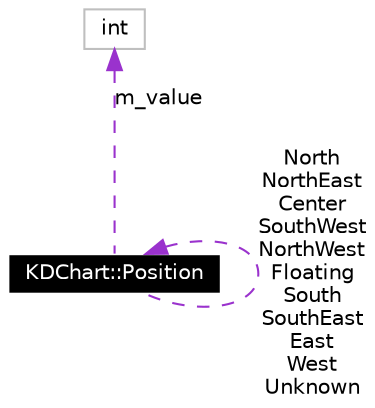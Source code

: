 digraph G
{
  edge [fontname="Helvetica",fontsize=10,labelfontname="Helvetica",labelfontsize=10];
  node [fontname="Helvetica",fontsize=10,shape=record];
  Node523 [label="KDChart::Position",height=0.2,width=0.4,color="white", fillcolor="black", style="filled" fontcolor="white"];
  Node524 -> Node523 [dir=back,color="darkorchid3",fontsize=10,style="dashed",label="m_value",fontname="Helvetica"];
  Node524 [label="int",height=0.2,width=0.4,color="grey75"];
  Node523 -> Node523 [dir=back,color="darkorchid3",fontsize=10,style="dashed",label="North\nNorthEast\nCenter\nSouthWest\nNorthWest\nFloating\nSouth\nSouthEast\nEast\nWest\nUnknown",fontname="Helvetica"];
}
